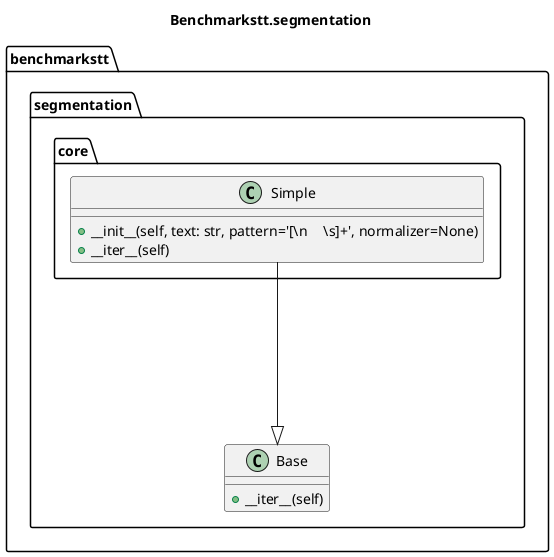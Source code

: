 @startuml
title Benchmarkstt.segmentation


class benchmarkstt.segmentation.Base [[https://benchmarkstt.readthedocs.io/en/latest/modules/benchmarkstt.segmentation.html#benchmarkstt.segmentation.Base]] {
	+__iter__(self)
}

class benchmarkstt.segmentation.core.Simple [[https://benchmarkstt.readthedocs.io/en/latest/modules/benchmarkstt.segmentation.core.html#benchmarkstt.segmentation.core.Simple]] {
	+__init__(self, text: str, pattern='[\\n\\t\\s]+', normalizer=None)
	+__iter__(self)
}

benchmarkstt.segmentation.core.Simple ----|> benchmarkstt.segmentation.Base
@enduml